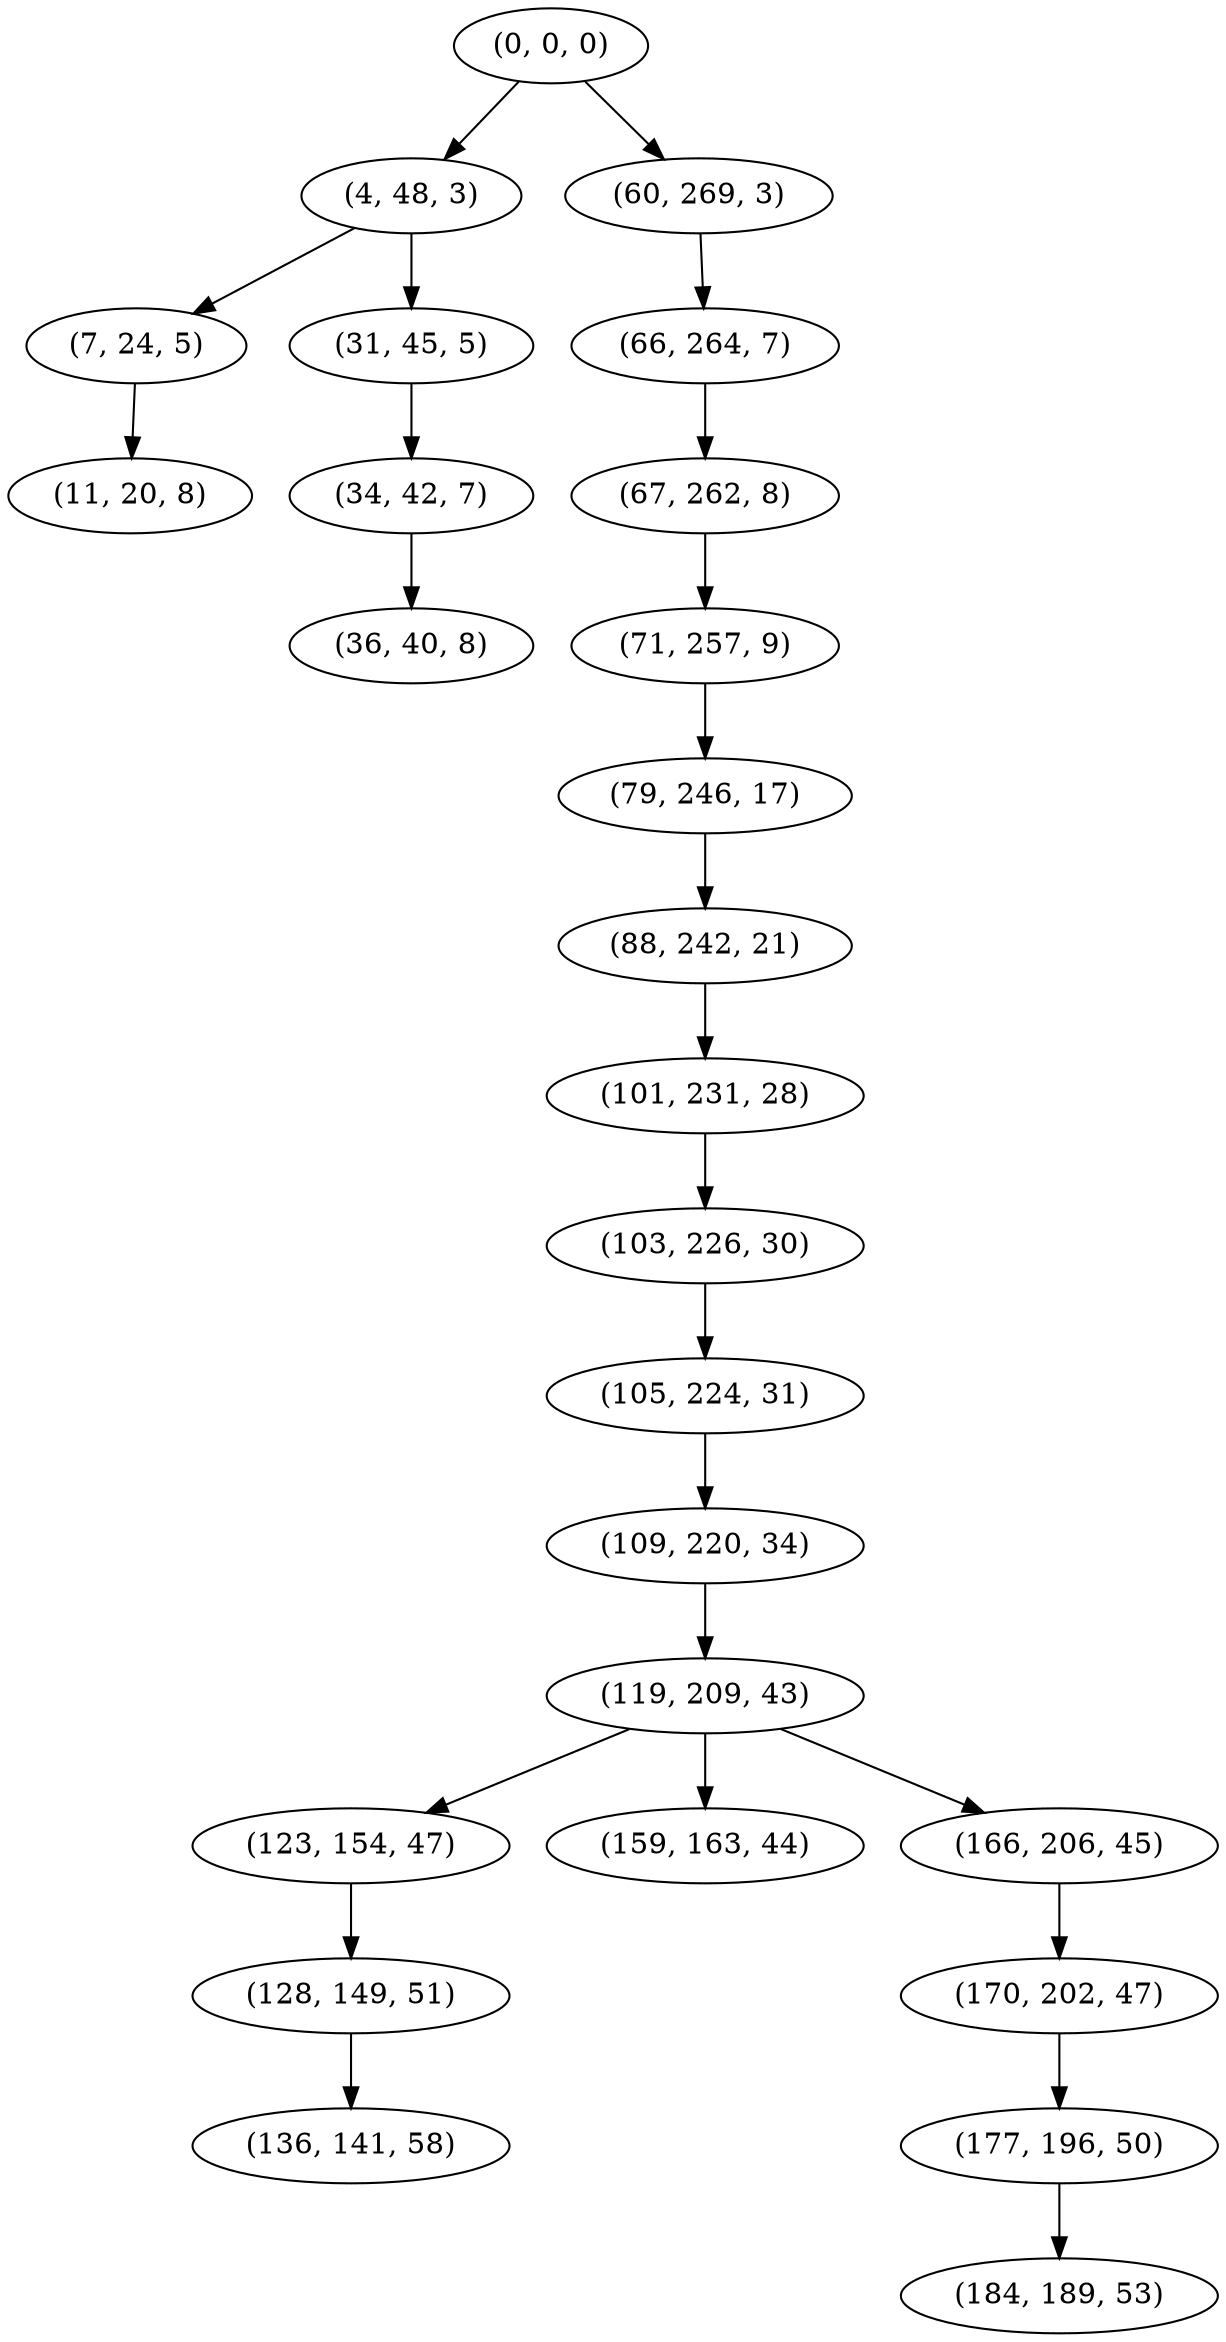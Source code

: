 digraph tree {
    "(0, 0, 0)";
    "(4, 48, 3)";
    "(7, 24, 5)";
    "(11, 20, 8)";
    "(31, 45, 5)";
    "(34, 42, 7)";
    "(36, 40, 8)";
    "(60, 269, 3)";
    "(66, 264, 7)";
    "(67, 262, 8)";
    "(71, 257, 9)";
    "(79, 246, 17)";
    "(88, 242, 21)";
    "(101, 231, 28)";
    "(103, 226, 30)";
    "(105, 224, 31)";
    "(109, 220, 34)";
    "(119, 209, 43)";
    "(123, 154, 47)";
    "(128, 149, 51)";
    "(136, 141, 58)";
    "(159, 163, 44)";
    "(166, 206, 45)";
    "(170, 202, 47)";
    "(177, 196, 50)";
    "(184, 189, 53)";
    "(0, 0, 0)" -> "(4, 48, 3)";
    "(0, 0, 0)" -> "(60, 269, 3)";
    "(4, 48, 3)" -> "(7, 24, 5)";
    "(4, 48, 3)" -> "(31, 45, 5)";
    "(7, 24, 5)" -> "(11, 20, 8)";
    "(31, 45, 5)" -> "(34, 42, 7)";
    "(34, 42, 7)" -> "(36, 40, 8)";
    "(60, 269, 3)" -> "(66, 264, 7)";
    "(66, 264, 7)" -> "(67, 262, 8)";
    "(67, 262, 8)" -> "(71, 257, 9)";
    "(71, 257, 9)" -> "(79, 246, 17)";
    "(79, 246, 17)" -> "(88, 242, 21)";
    "(88, 242, 21)" -> "(101, 231, 28)";
    "(101, 231, 28)" -> "(103, 226, 30)";
    "(103, 226, 30)" -> "(105, 224, 31)";
    "(105, 224, 31)" -> "(109, 220, 34)";
    "(109, 220, 34)" -> "(119, 209, 43)";
    "(119, 209, 43)" -> "(123, 154, 47)";
    "(119, 209, 43)" -> "(159, 163, 44)";
    "(119, 209, 43)" -> "(166, 206, 45)";
    "(123, 154, 47)" -> "(128, 149, 51)";
    "(128, 149, 51)" -> "(136, 141, 58)";
    "(166, 206, 45)" -> "(170, 202, 47)";
    "(170, 202, 47)" -> "(177, 196, 50)";
    "(177, 196, 50)" -> "(184, 189, 53)";
}
